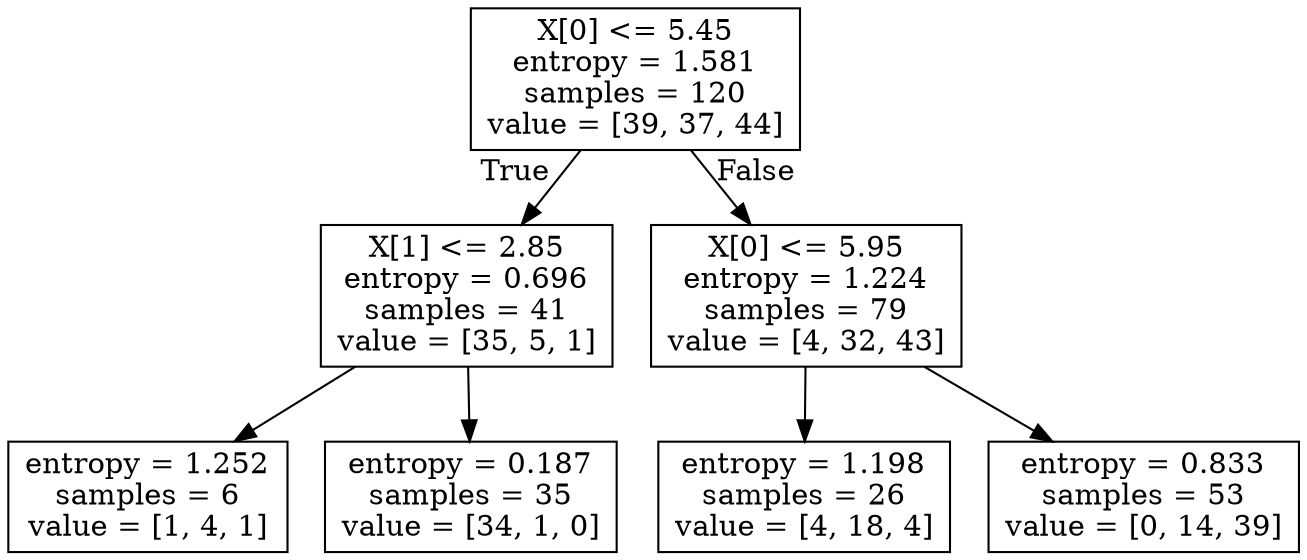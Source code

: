 digraph Tree {
node [shape=box] ;
0 [label="X[0] <= 5.45\nentropy = 1.581\nsamples = 120\nvalue = [39, 37, 44]"] ;
1 [label="X[1] <= 2.85\nentropy = 0.696\nsamples = 41\nvalue = [35, 5, 1]"] ;
0 -> 1 [labeldistance=2.5, labelangle=45, headlabel="True"] ;
2 [label="entropy = 1.252\nsamples = 6\nvalue = [1, 4, 1]"] ;
1 -> 2 ;
3 [label="entropy = 0.187\nsamples = 35\nvalue = [34, 1, 0]"] ;
1 -> 3 ;
4 [label="X[0] <= 5.95\nentropy = 1.224\nsamples = 79\nvalue = [4, 32, 43]"] ;
0 -> 4 [labeldistance=2.5, labelangle=-45, headlabel="False"] ;
5 [label="entropy = 1.198\nsamples = 26\nvalue = [4, 18, 4]"] ;
4 -> 5 ;
6 [label="entropy = 0.833\nsamples = 53\nvalue = [0, 14, 39]"] ;
4 -> 6 ;
}